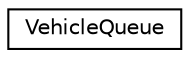 digraph "Graphical Class Hierarchy"
{
  edge [fontname="Helvetica",fontsize="10",labelfontname="Helvetica",labelfontsize="10"];
  node [fontname="Helvetica",fontsize="10",shape=record];
  rankdir="LR";
  Node1 [label="VehicleQueue",height=0.2,width=0.4,color="black", fillcolor="white", style="filled",URL="$class_vehicle_queue.html"];
}
